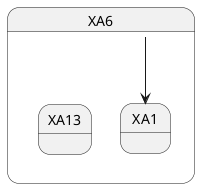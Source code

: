 {
  "sha1": "nbnjvxxjreckgmjep1qj59pzo3mwo0o",
  "insertion": {
    "when": "2024-06-04T17:28:38.394Z",
    "user": "plantuml@gmail.com"
  }
}
@startuml
state XA6 {
XA6 --> XA1
--
state XA13
}
@enduml 

